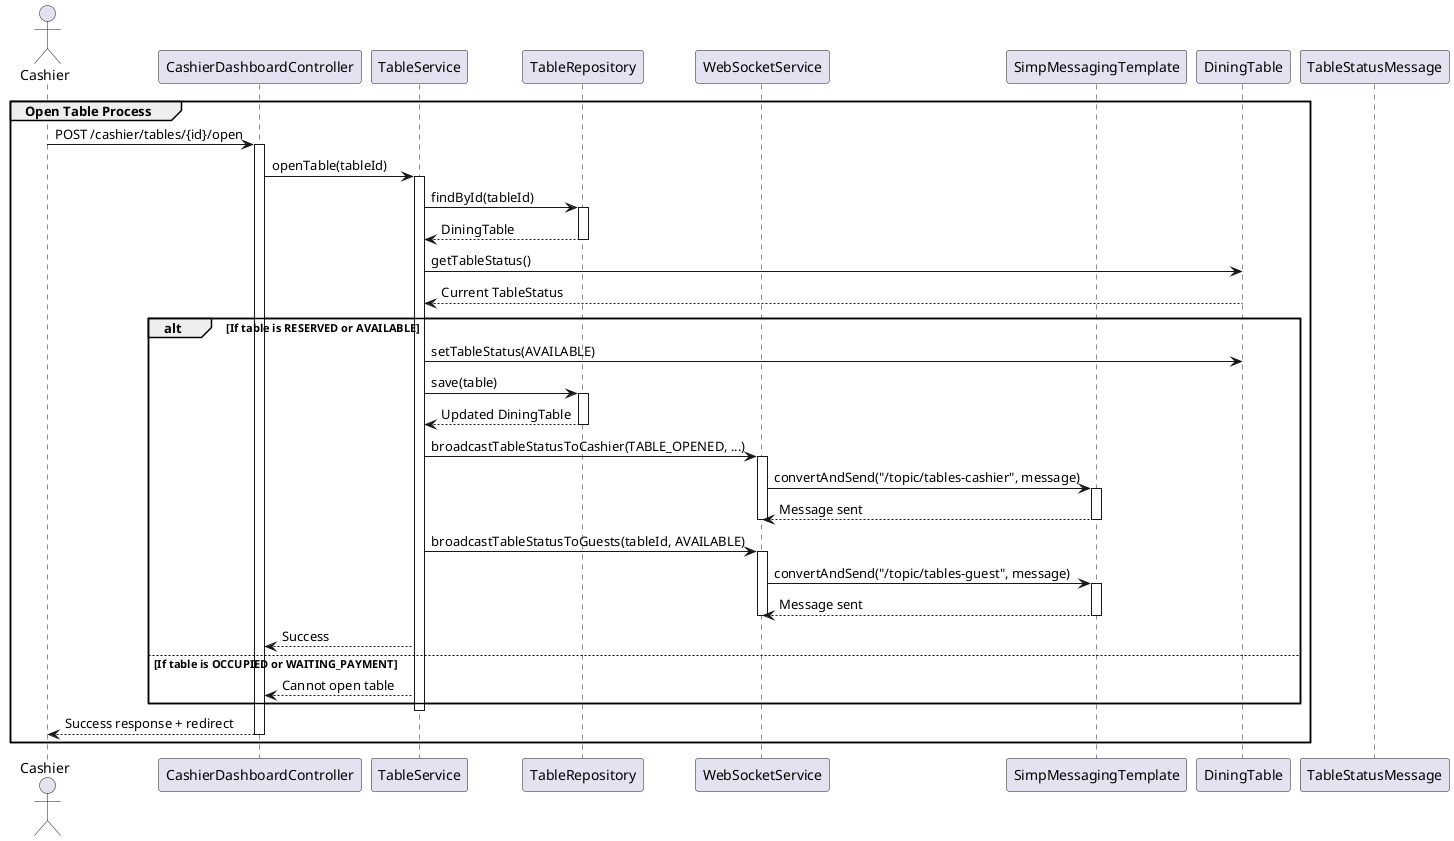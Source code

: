 @startuml Open Table Sequence Diagram

actor Cashier
participant "CashierDashboardController" as Controller
participant "TableService" as Service
participant "TableRepository" as Repo
participant "WebSocketService" as WebSocket
participant "SimpMessagingTemplate" as MessagingTemplate
participant "DiningTable" as Table
participant "TableStatusMessage" as StatusMessage

group Open Table Process
    Cashier -> Controller: POST /cashier/tables/{id}/open
    activate Controller
    
    Controller -> Service: openTable(tableId)
    activate Service
    
    Service -> Repo: findById(tableId)
    activate Repo
    Repo --> Service: DiningTable
    deactivate Repo
    
    Service -> Table: getTableStatus()
    Table --> Service: Current TableStatus
    
    alt If table is RESERVED or AVAILABLE
        Service -> Table: setTableStatus(AVAILABLE)
        Service -> Repo: save(table)
        activate Repo
        Repo --> Service: Updated DiningTable
        deactivate Repo
        
        Service -> WebSocket: broadcastTableStatusToCashier(TABLE_OPENED, ...)
        activate WebSocket
        WebSocket -> MessagingTemplate: convertAndSend("/topic/tables-cashier", message)
        activate MessagingTemplate
        MessagingTemplate --> WebSocket: Message sent
        deactivate MessagingTemplate
        deactivate WebSocket
        
        Service -> WebSocket: broadcastTableStatusToGuests(tableId, AVAILABLE)
        activate WebSocket
        WebSocket -> MessagingTemplate: convertAndSend("/topic/tables-guest", message)
        activate MessagingTemplate
        MessagingTemplate --> WebSocket: Message sent
        deactivate MessagingTemplate
        deactivate WebSocket
        
        Service --> Controller: Success
    else If table is OCCUPIED or WAITING_PAYMENT
        Service --> Controller: Cannot open table
    end
    
    deactivate Service
    
    Controller --> Cashier: Success response + redirect
    deactivate Controller
end

@enduml

